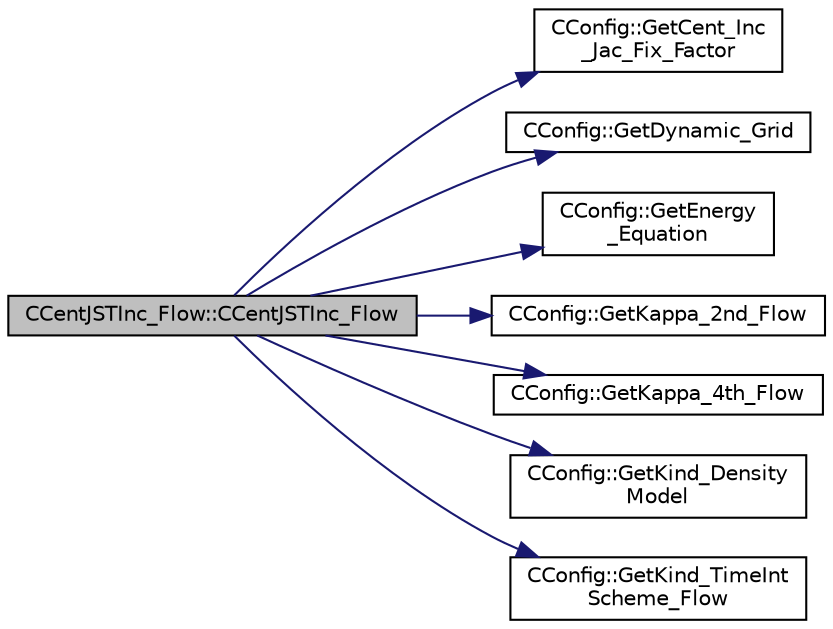 digraph "CCentJSTInc_Flow::CCentJSTInc_Flow"
{
 // LATEX_PDF_SIZE
  edge [fontname="Helvetica",fontsize="10",labelfontname="Helvetica",labelfontsize="10"];
  node [fontname="Helvetica",fontsize="10",shape=record];
  rankdir="LR";
  Node1 [label="CCentJSTInc_Flow::CCentJSTInc_Flow",height=0.2,width=0.4,color="black", fillcolor="grey75", style="filled", fontcolor="black",tooltip="Constructor of the class."];
  Node1 -> Node2 [color="midnightblue",fontsize="10",style="solid",fontname="Helvetica"];
  Node2 [label="CConfig::GetCent_Inc\l_Jac_Fix_Factor",height=0.2,width=0.4,color="black", fillcolor="white", style="filled",URL="$classCConfig.html#afda256f2c6dd1e4b95551f4660ca9a8e",tooltip="Factor by which to multiply the dissipation contribution to Jacobians of incompressible central schem..."];
  Node1 -> Node3 [color="midnightblue",fontsize="10",style="solid",fontname="Helvetica"];
  Node3 [label="CConfig::GetDynamic_Grid",height=0.2,width=0.4,color="black", fillcolor="white", style="filled",URL="$classCConfig.html#a6352cd90308195b5fc1ba7eab02d46c1",tooltip="Get information about dynamic grids."];
  Node1 -> Node4 [color="midnightblue",fontsize="10",style="solid",fontname="Helvetica"];
  Node4 [label="CConfig::GetEnergy\l_Equation",height=0.2,width=0.4,color="black", fillcolor="white", style="filled",URL="$classCConfig.html#a085accf5825cdba0219fc734f4fadb8c",tooltip="Flag for whether to solve the energy equation for incompressible flows."];
  Node1 -> Node5 [color="midnightblue",fontsize="10",style="solid",fontname="Helvetica"];
  Node5 [label="CConfig::GetKappa_2nd_Flow",height=0.2,width=0.4,color="black", fillcolor="white", style="filled",URL="$classCConfig.html#a66a15f1574de75dda4a5bbe5e4fd905d",tooltip="Value of the calibrated constant for the JST method (center scheme)."];
  Node1 -> Node6 [color="midnightblue",fontsize="10",style="solid",fontname="Helvetica"];
  Node6 [label="CConfig::GetKappa_4th_Flow",height=0.2,width=0.4,color="black", fillcolor="white", style="filled",URL="$classCConfig.html#afe042c0d4b932e3674baec9723a2e7ae",tooltip="Value of the calibrated constant for the JST method (center scheme)."];
  Node1 -> Node7 [color="midnightblue",fontsize="10",style="solid",fontname="Helvetica"];
  Node7 [label="CConfig::GetKind_Density\lModel",height=0.2,width=0.4,color="black", fillcolor="white", style="filled",URL="$classCConfig.html#adb4db1f11f1744bc75495a978c6c74a6",tooltip="Option to define the density model for incompressible flows."];
  Node1 -> Node8 [color="midnightblue",fontsize="10",style="solid",fontname="Helvetica"];
  Node8 [label="CConfig::GetKind_TimeInt\lScheme_Flow",height=0.2,width=0.4,color="black", fillcolor="white", style="filled",URL="$classCConfig.html#a568405f750ddcd4f702197e66b477ff9",tooltip="Get the kind of integration scheme (explicit or implicit) for the flow equations."];
}
